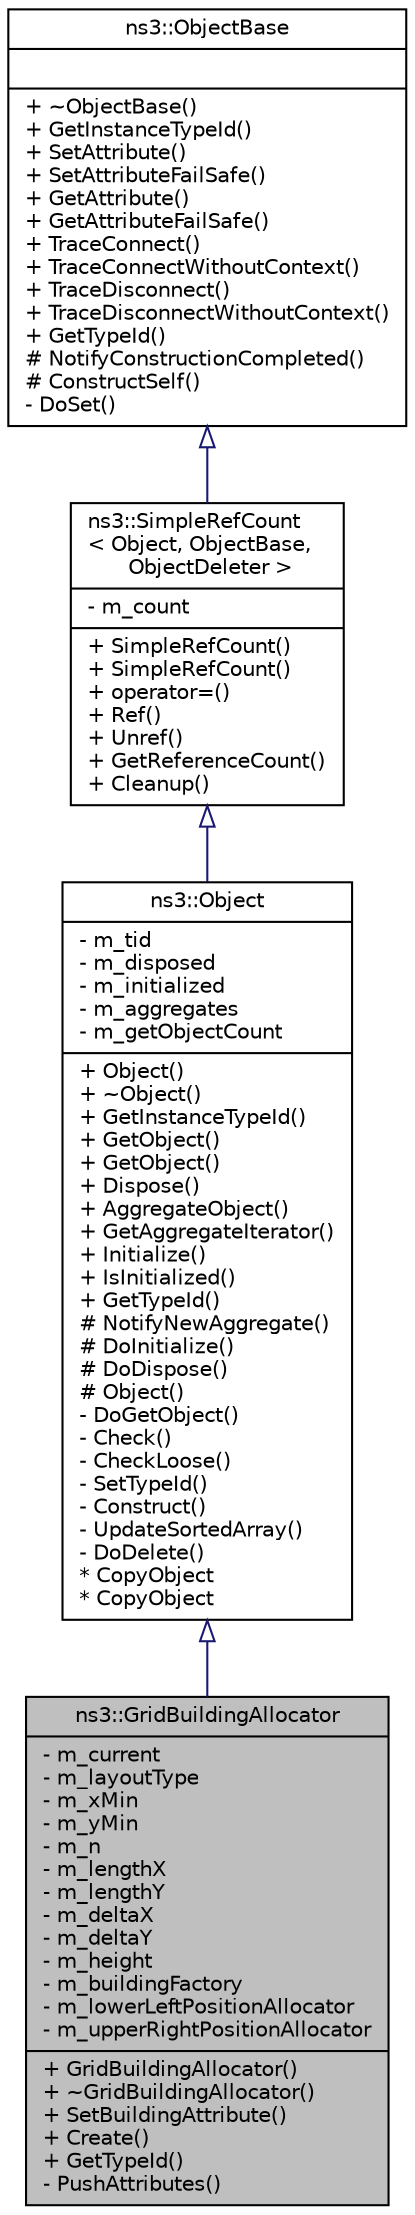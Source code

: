 digraph "ns3::GridBuildingAllocator"
{
  edge [fontname="Helvetica",fontsize="10",labelfontname="Helvetica",labelfontsize="10"];
  node [fontname="Helvetica",fontsize="10",shape=record];
  Node1 [label="{ns3::GridBuildingAllocator\n|- m_current\l- m_layoutType\l- m_xMin\l- m_yMin\l- m_n\l- m_lengthX\l- m_lengthY\l- m_deltaX\l- m_deltaY\l- m_height\l- m_buildingFactory\l- m_lowerLeftPositionAllocator\l- m_upperRightPositionAllocator\l|+ GridBuildingAllocator()\l+ ~GridBuildingAllocator()\l+ SetBuildingAttribute()\l+ Create()\l+ GetTypeId()\l- PushAttributes()\l}",height=0.2,width=0.4,color="black", fillcolor="grey75", style="filled", fontcolor="black"];
  Node2 -> Node1 [dir="back",color="midnightblue",fontsize="10",style="solid",arrowtail="onormal"];
  Node2 [label="{ns3::Object\n|- m_tid\l- m_disposed\l- m_initialized\l- m_aggregates\l- m_getObjectCount\l|+ Object()\l+ ~Object()\l+ GetInstanceTypeId()\l+ GetObject()\l+ GetObject()\l+ Dispose()\l+ AggregateObject()\l+ GetAggregateIterator()\l+ Initialize()\l+ IsInitialized()\l+ GetTypeId()\l# NotifyNewAggregate()\l# DoInitialize()\l# DoDispose()\l# Object()\l- DoGetObject()\l- Check()\l- CheckLoose()\l- SetTypeId()\l- Construct()\l- UpdateSortedArray()\l- DoDelete()\l* CopyObject\l* CopyObject\l}",height=0.2,width=0.4,color="black", fillcolor="white", style="filled",URL="$d9/d77/classns3_1_1Object.html",tooltip="A base class which provides memory management and object aggregation. "];
  Node3 -> Node2 [dir="back",color="midnightblue",fontsize="10",style="solid",arrowtail="onormal"];
  Node3 [label="{ns3::SimpleRefCount\l\< Object, ObjectBase,\l ObjectDeleter \>\n|- m_count\l|+ SimpleRefCount()\l+ SimpleRefCount()\l+ operator=()\l+ Ref()\l+ Unref()\l+ GetReferenceCount()\l+ Cleanup()\l}",height=0.2,width=0.4,color="black", fillcolor="white", style="filled",URL="$da/da1/classns3_1_1SimpleRefCount.html"];
  Node4 -> Node3 [dir="back",color="midnightblue",fontsize="10",style="solid",arrowtail="onormal"];
  Node4 [label="{ns3::ObjectBase\n||+ ~ObjectBase()\l+ GetInstanceTypeId()\l+ SetAttribute()\l+ SetAttributeFailSafe()\l+ GetAttribute()\l+ GetAttributeFailSafe()\l+ TraceConnect()\l+ TraceConnectWithoutContext()\l+ TraceDisconnect()\l+ TraceDisconnectWithoutContext()\l+ GetTypeId()\l# NotifyConstructionCompleted()\l# ConstructSelf()\l- DoSet()\l}",height=0.2,width=0.4,color="black", fillcolor="white", style="filled",URL="$d2/dac/classns3_1_1ObjectBase.html",tooltip="Anchor the ns-3 type and attribute system. "];
}
